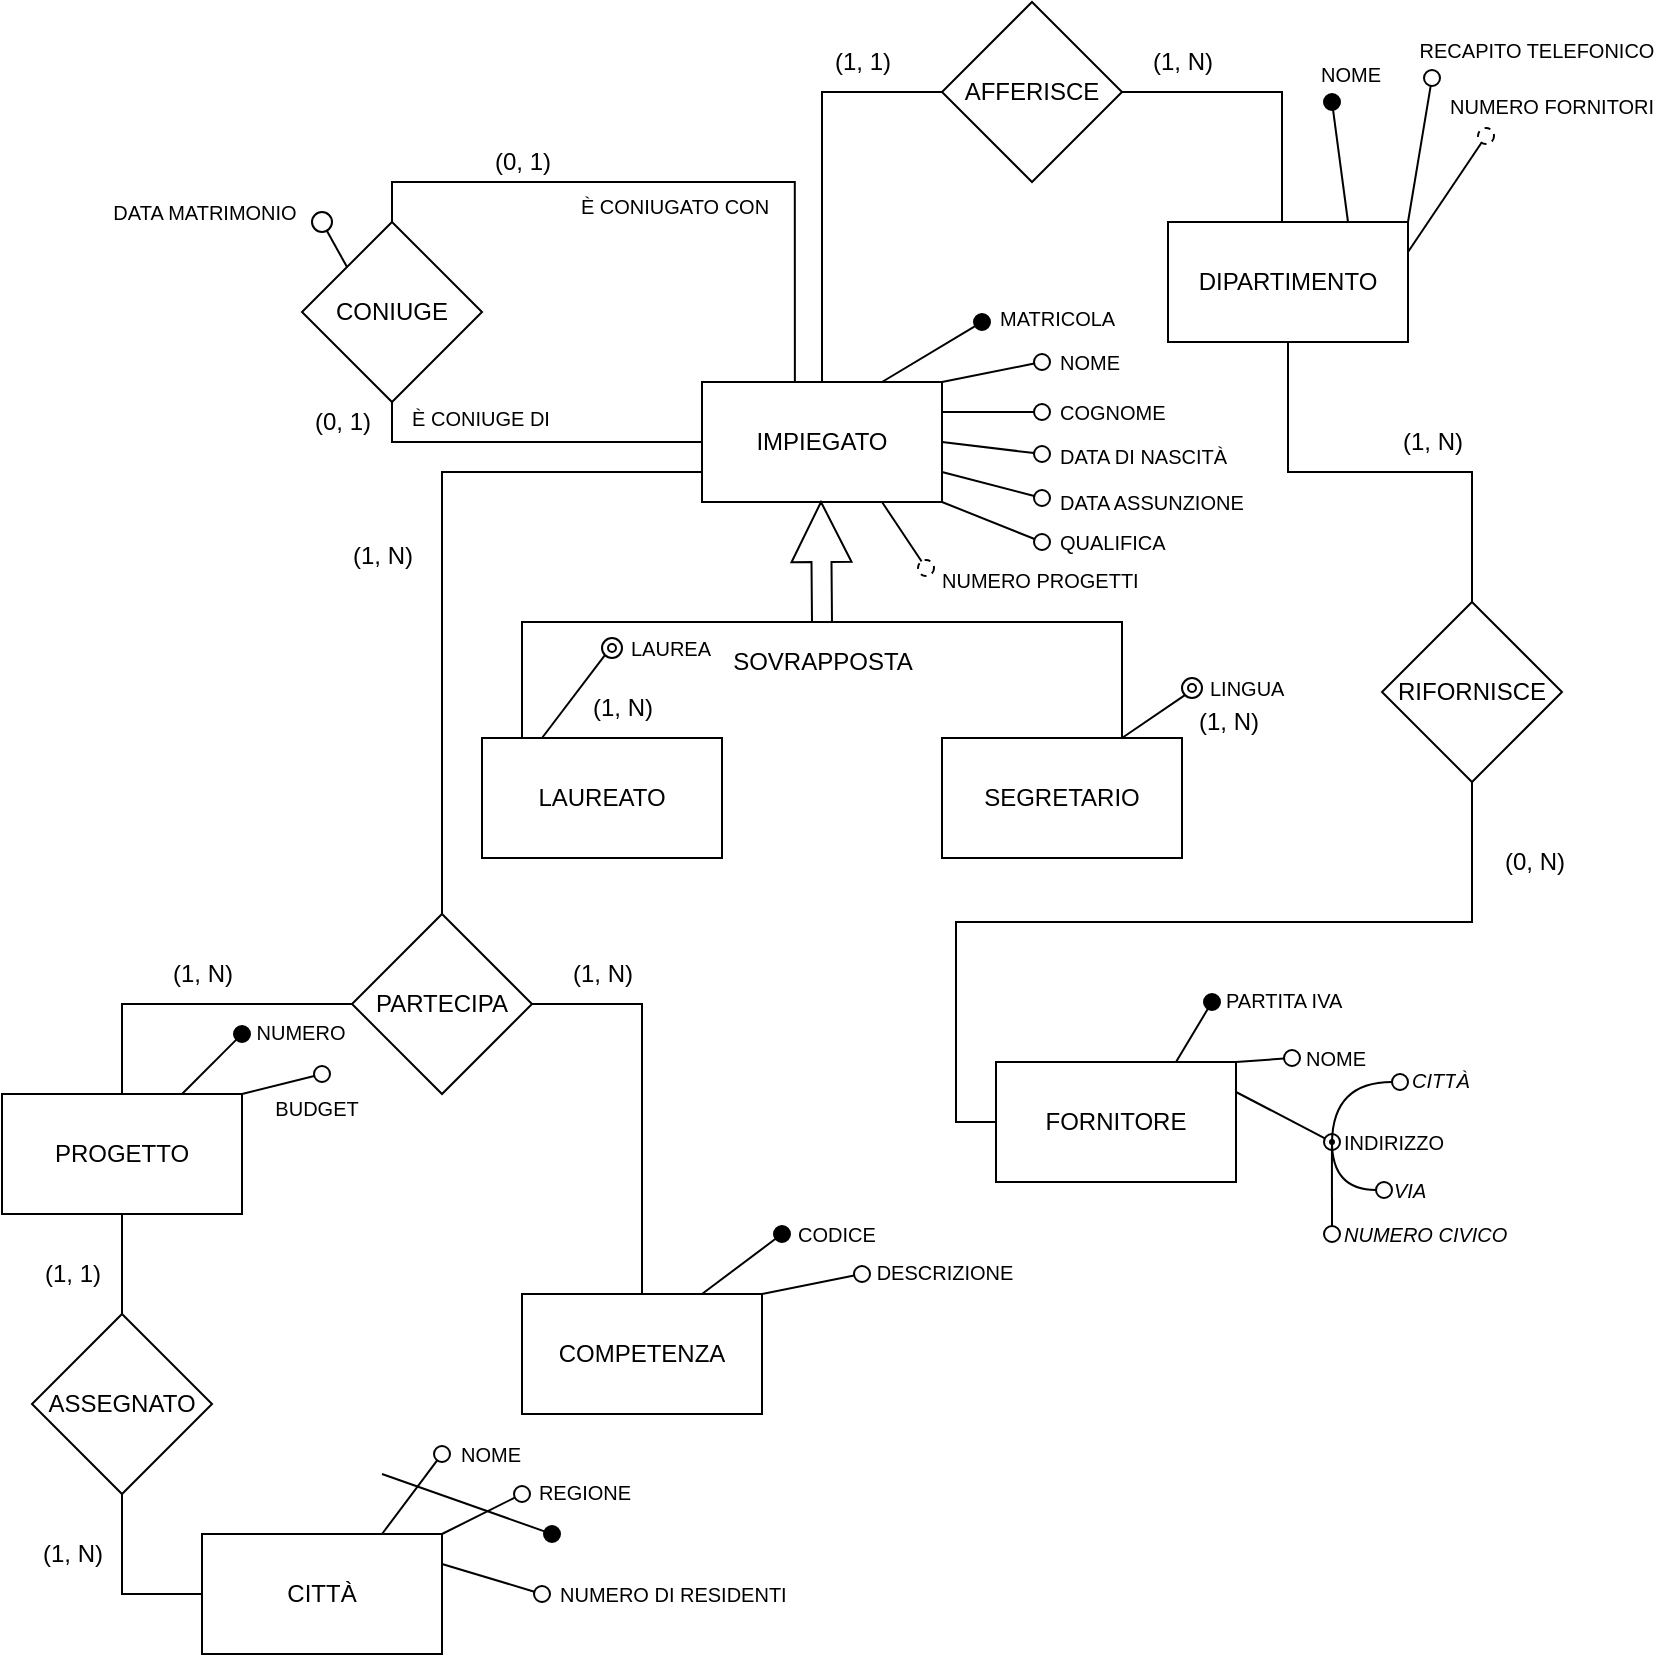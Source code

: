 <mxfile version="20.2.0" type="onedrive"><diagram id="WGYWvPMMlDAoLkmkIaxY" name="Schema Entità-Relazione"><mxGraphModel grid="1" page="1" gridSize="10" guides="1" tooltips="1" connect="1" arrows="1" fold="1" pageScale="1" pageWidth="827" pageHeight="1169" math="0" shadow="0"><root><mxCell id="0"/><mxCell id="1" parent="0"/><mxCell id="tojedFipDsOsXpRPPCb9-2" value="MATRICOLA" style="rounded=0;orthogonalLoop=1;jettySize=auto;html=1;endArrow=oval;endFill=1;labelPosition=right;verticalLabelPosition=top;align=left;verticalAlign=bottom;fontSize=10;endSize=8;spacingLeft=32;spacingTop=0;spacingBottom=8;" edge="1" parent="1"><mxGeometry relative="1" as="geometry"><mxPoint x="490" y="160" as="targetPoint"/><mxPoint x="440" y="190" as="sourcePoint"/></mxGeometry></mxCell><mxCell id="tojedFipDsOsXpRPPCb9-3" value="NOME" style="edgeStyle=none;rounded=0;orthogonalLoop=1;jettySize=auto;html=1;exitX=1;exitY=0;exitDx=0;exitDy=0;fontSize=10;endArrow=oval;endFill=0;endSize=8;spacingTop=0;spacingLeft=32;labelPosition=right;verticalLabelPosition=top;align=left;verticalAlign=bottom;spacingBottom=-4;" edge="1" parent="1" source="tojedFipDsOsXpRPPCb9-1"><mxGeometry relative="1" as="geometry"><mxPoint x="520" y="180" as="targetPoint"/></mxGeometry></mxCell><mxCell id="tojedFipDsOsXpRPPCb9-4" value="COGNOME" style="edgeStyle=none;rounded=0;orthogonalLoop=1;jettySize=auto;html=1;exitX=1;exitY=0.25;exitDx=0;exitDy=0;fontSize=10;endArrow=oval;endFill=0;endSize=8;labelPosition=right;verticalLabelPosition=middle;align=left;verticalAlign=middle;spacingLeft=32;spacingTop=0;" edge="1" parent="1" source="tojedFipDsOsXpRPPCb9-1"><mxGeometry relative="1" as="geometry"><mxPoint x="520" y="205" as="targetPoint"/></mxGeometry></mxCell><mxCell id="tojedFipDsOsXpRPPCb9-5" value="DATA DI NASCITÀ" style="edgeStyle=none;rounded=0;orthogonalLoop=1;jettySize=auto;html=1;exitX=1;exitY=0.5;exitDx=0;exitDy=0;fontSize=10;endArrow=oval;endFill=0;endSize=8;labelPosition=right;verticalLabelPosition=middle;align=left;verticalAlign=middle;spacingLeft=32;spacingTop=8;spacingBottom=0;" edge="1" parent="1" source="tojedFipDsOsXpRPPCb9-1"><mxGeometry relative="1" as="geometry"><mxPoint x="520" y="226" as="targetPoint"/></mxGeometry></mxCell><mxCell id="tojedFipDsOsXpRPPCb9-6" value="DATA ASSUNZIONE" style="edgeStyle=none;rounded=0;orthogonalLoop=1;jettySize=auto;html=1;exitX=1;exitY=0.75;exitDx=0;exitDy=0;fontSize=10;endArrow=oval;endFill=0;endSize=8;labelPosition=right;verticalLabelPosition=middle;align=left;verticalAlign=middle;spacingLeft=32;spacingTop=16;" edge="1" parent="1" source="tojedFipDsOsXpRPPCb9-1"><mxGeometry relative="1" as="geometry"><mxPoint x="520" y="248" as="targetPoint"/></mxGeometry></mxCell><mxCell id="tojedFipDsOsXpRPPCb9-7" value="QUALIFICA" style="edgeStyle=none;rounded=0;orthogonalLoop=1;jettySize=auto;html=1;exitX=1;exitY=1;exitDx=0;exitDy=0;fontSize=10;endArrow=oval;endFill=0;endSize=8;labelPosition=right;verticalLabelPosition=bottom;align=left;verticalAlign=top;spacingLeft=32;spacingBottom=0;spacingTop=-2;" edge="1" parent="1" source="tojedFipDsOsXpRPPCb9-1"><mxGeometry relative="1" as="geometry"><mxPoint x="520" y="270" as="targetPoint"/></mxGeometry></mxCell><mxCell id="01eH7xutYR54Ro_lmAtS-43" style="edgeStyle=orthogonalEdgeStyle;rounded=0;sketch=0;orthogonalLoop=1;jettySize=auto;html=1;exitX=0;exitY=0.75;exitDx=0;exitDy=0;entryX=0.5;entryY=0;entryDx=0;entryDy=0;fontSize=10;endArrow=none;endFill=0;endSize=8;" edge="1" parent="1" source="tojedFipDsOsXpRPPCb9-1" target="01eH7xutYR54Ro_lmAtS-42"><mxGeometry relative="1" as="geometry"/></mxCell><mxCell id="NCODVpSyZ_VluLeya2fv-1" value="NUMERO PROGETTI" style="rounded=0;orthogonalLoop=1;jettySize=auto;html=1;exitX=0.75;exitY=1;exitDx=0;exitDy=0;endArrow=none;endFill=0;spacingBottom=-48;spacingLeft=18;fontSize=10;align=left;" edge="1" parent="1" source="tojedFipDsOsXpRPPCb9-1"><mxGeometry relative="1" as="geometry"><mxPoint x="460" y="280" as="targetPoint"/></mxGeometry></mxCell><mxCell id="tojedFipDsOsXpRPPCb9-1" value="IMPIEGATO" style="rounded=0;whiteSpace=wrap;html=1;" vertex="1" parent="1"><mxGeometry x="350" y="190" width="120" height="60" as="geometry"/></mxCell><mxCell id="tojedFipDsOsXpRPPCb9-8" value="" style="endArrow=classic;html=1;rounded=0;fontSize=10;shape=arrow;targetPerimeterSpacing=0;endFill=1;startFill=1;sketch=0;shadow=0;" edge="1" parent="1"><mxGeometry width="50" height="50" relative="1" as="geometry"><mxPoint x="410" y="310" as="sourcePoint"/><mxPoint x="409.5" y="250" as="targetPoint"/></mxGeometry></mxCell><mxCell id="tojedFipDsOsXpRPPCb9-11" style="edgeStyle=orthogonalEdgeStyle;rounded=0;sketch=0;orthogonalLoop=1;jettySize=auto;html=1;exitX=0.5;exitY=0;exitDx=0;exitDy=0;shadow=0;fontSize=10;startFill=1;endArrow=none;endFill=0;targetPerimeterSpacing=0;" edge="1" parent="1" source="tojedFipDsOsXpRPPCb9-9"><mxGeometry relative="1" as="geometry"><mxPoint x="410" y="310" as="targetPoint"/><Array as="points"><mxPoint x="260" y="310"/></Array></mxGeometry></mxCell><mxCell id="tojedFipDsOsXpRPPCb9-9" value="LAUREATO" style="rounded=0;whiteSpace=wrap;html=1;fontSize=12;" vertex="1" parent="1"><mxGeometry x="240" y="368" width="120" height="60" as="geometry"/></mxCell><mxCell id="tojedFipDsOsXpRPPCb9-12" style="edgeStyle=orthogonalEdgeStyle;rounded=0;sketch=0;orthogonalLoop=1;jettySize=auto;html=1;exitX=0.5;exitY=0;exitDx=0;exitDy=0;shadow=0;fontSize=10;startFill=1;endArrow=none;endFill=0;targetPerimeterSpacing=0;" edge="1" parent="1" source="tojedFipDsOsXpRPPCb9-10"><mxGeometry relative="1" as="geometry"><mxPoint x="410" y="310" as="targetPoint"/><Array as="points"><mxPoint x="560" y="310"/></Array></mxGeometry></mxCell><mxCell id="tojedFipDsOsXpRPPCb9-13" value="LINGUA" style="rounded=0;sketch=0;orthogonalLoop=1;jettySize=auto;html=1;exitX=0.75;exitY=0;exitDx=0;exitDy=0;shadow=0;fontSize=10;startFill=1;endArrow=none;endFill=0;targetPerimeterSpacing=0;endSize=8;labelPosition=right;verticalLabelPosition=middle;align=left;verticalAlign=middle;spacingLeft=26;spacingBottom=29;entryX=0;entryY=1;entryDx=0;entryDy=0;" edge="1" parent="1" source="tojedFipDsOsXpRPPCb9-10" target="tojedFipDsOsXpRPPCb9-22"><mxGeometry relative="1" as="geometry"><mxPoint x="590" y="343" as="targetPoint"/></mxGeometry></mxCell><mxCell id="tojedFipDsOsXpRPPCb9-10" value="SEGRETARIO" style="rounded=0;whiteSpace=wrap;html=1;fontSize=12;" vertex="1" parent="1"><mxGeometry x="470" y="368" width="120" height="60" as="geometry"/></mxCell><mxCell id="tojedFipDsOsXpRPPCb9-22" value="" style="ellipse;whiteSpace=wrap;html=1;aspect=fixed;fontSize=10;shadow=0;sketch=0;" vertex="1" parent="1"><mxGeometry x="590" y="338" width="10" height="10" as="geometry"/></mxCell><mxCell id="tojedFipDsOsXpRPPCb9-23" value="" style="ellipse;whiteSpace=wrap;html=1;aspect=fixed;shadow=0;sketch=0;fontSize=10;gradientColor=none;" vertex="1" parent="1"><mxGeometry x="300" y="318" width="10" height="10" as="geometry"/></mxCell><mxCell id="tojedFipDsOsXpRPPCb9-26" value="LAUREA" style="edgeStyle=none;rounded=0;sketch=0;orthogonalLoop=1;jettySize=auto;html=1;exitX=0.25;exitY=0;exitDx=0;exitDy=0;shadow=0;fontSize=10;startFill=1;endArrow=none;endFill=0;endSize=8;spacingRight=0;spacingTop=0;spacingBottom=49;spacingLeft=96;entryX=0;entryY=1;entryDx=0;entryDy=0;" edge="1" parent="1" source="tojedFipDsOsXpRPPCb9-9" target="tojedFipDsOsXpRPPCb9-23"><mxGeometry relative="1" as="geometry"><mxPoint x="230" y="330" as="sourcePoint"/><mxPoint x="260" y="300" as="targetPoint"/></mxGeometry></mxCell><mxCell id="tojedFipDsOsXpRPPCb9-28" value="È CONIUGE DI" style="edgeStyle=orthogonalEdgeStyle;rounded=0;sketch=0;orthogonalLoop=1;jettySize=auto;html=1;entryX=0;entryY=0.5;entryDx=0;entryDy=0;shadow=0;fontSize=10;startFill=1;endArrow=none;endFill=0;endSize=8;targetPerimeterSpacing=0;exitX=0.5;exitY=1;exitDx=0;exitDy=0;spacingBottom=24;spacingLeft=-47;" edge="1" parent="1" source="tojedFipDsOsXpRPPCb9-27" target="tojedFipDsOsXpRPPCb9-1"><mxGeometry relative="1" as="geometry"/></mxCell><mxCell id="tojedFipDsOsXpRPPCb9-29" value="È CONIUGATO CON" style="edgeStyle=orthogonalEdgeStyle;rounded=0;sketch=0;orthogonalLoop=1;jettySize=auto;html=1;exitX=0.5;exitY=0;exitDx=0;exitDy=0;entryX=0.387;entryY=-0.007;entryDx=0;entryDy=0;shadow=0;fontSize=10;startFill=1;endArrow=none;endFill=0;endSize=8;targetPerimeterSpacing=0;spacingTop=24;entryPerimeter=0;" edge="1" parent="1" source="tojedFipDsOsXpRPPCb9-27" target="tojedFipDsOsXpRPPCb9-1"><mxGeometry relative="1" as="geometry"/></mxCell><mxCell id="tojedFipDsOsXpRPPCb9-32" value="DATA MATRIMONIO" style="edgeStyle=none;rounded=0;sketch=0;orthogonalLoop=1;jettySize=auto;html=1;exitX=0;exitY=0;exitDx=0;exitDy=0;shadow=0;fontSize=10;startFill=1;endArrow=oval;endFill=0;endSize=10;targetPerimeterSpacing=0;spacingRight=130;spacingBottom=32;" edge="1" parent="1" source="tojedFipDsOsXpRPPCb9-27"><mxGeometry relative="1" as="geometry"><mxPoint x="160" y="110" as="targetPoint"/></mxGeometry></mxCell><mxCell id="tojedFipDsOsXpRPPCb9-27" value="CONIUGE" style="rhombus;whiteSpace=wrap;html=1;shadow=0;sketch=0;fontSize=12;gradientColor=none;" vertex="1" parent="1"><mxGeometry x="150" y="110" width="90" height="90" as="geometry"/></mxCell><mxCell id="tojedFipDsOsXpRPPCb9-30" style="rounded=0;sketch=0;orthogonalLoop=1;jettySize=auto;html=1;exitX=0;exitY=0;exitDx=0;exitDy=0;shadow=0;fontSize=10;startFill=1;endArrow=none;endFill=0;endSize=8;targetPerimeterSpacing=0;" edge="1" parent="1" source="tojedFipDsOsXpRPPCb9-27" target="tojedFipDsOsXpRPPCb9-27"><mxGeometry relative="1" as="geometry"/></mxCell><mxCell id="01eH7xutYR54Ro_lmAtS-4" style="edgeStyle=orthogonalEdgeStyle;rounded=0;orthogonalLoop=1;jettySize=auto;html=1;exitX=0;exitY=0.5;exitDx=0;exitDy=0;entryX=0.5;entryY=0;entryDx=0;entryDy=0;endArrow=none;endFill=0;" edge="1" parent="1" source="01eH7xutYR54Ro_lmAtS-1" target="tojedFipDsOsXpRPPCb9-1"><mxGeometry relative="1" as="geometry"/></mxCell><mxCell id="01eH7xutYR54Ro_lmAtS-15" style="edgeStyle=orthogonalEdgeStyle;rounded=0;orthogonalLoop=1;jettySize=auto;html=1;exitX=1;exitY=0.5;exitDx=0;exitDy=0;entryX=0;entryY=0.5;entryDx=0;entryDy=0;endArrow=none;endFill=0;" edge="1" parent="1" source="01eH7xutYR54Ro_lmAtS-1" target="01eH7xutYR54Ro_lmAtS-5"><mxGeometry relative="1" as="geometry"><Array as="points"><mxPoint x="640" y="45"/><mxPoint x="640" y="140"/></Array></mxGeometry></mxCell><mxCell id="01eH7xutYR54Ro_lmAtS-1" value="AFFERISCE" style="rhombus;whiteSpace=wrap;html=1;" vertex="1" parent="1"><mxGeometry x="470" width="90" height="90" as="geometry"/></mxCell><mxCell id="01eH7xutYR54Ro_lmAtS-7" value="NOME" style="rounded=0;orthogonalLoop=1;jettySize=auto;html=1;exitX=0.75;exitY=0;exitDx=0;exitDy=0;endArrow=oval;endFill=1;spacingLeft=10;spacingBottom=88;endSize=8;fontSize=10;" edge="1" parent="1" source="01eH7xutYR54Ro_lmAtS-5"><mxGeometry relative="1" as="geometry"><mxPoint x="665" y="50" as="targetPoint"/></mxGeometry></mxCell><mxCell id="01eH7xutYR54Ro_lmAtS-8" value="RECAPITO TELEFONICO" style="edgeStyle=none;rounded=0;orthogonalLoop=1;jettySize=auto;html=1;exitX=1;exitY=0;exitDx=0;exitDy=0;endArrow=oval;endFill=0;spacingLeft=116;spacingBottom=100;endSize=8;fontSize=10;" edge="1" parent="1" source="01eH7xutYR54Ro_lmAtS-5"><mxGeometry relative="1" as="geometry"><mxPoint x="715" y="38" as="targetPoint"/></mxGeometry></mxCell><mxCell id="NCODVpSyZ_VluLeya2fv-5" value="NUMERO FORNITORI" style="edgeStyle=none;rounded=0;orthogonalLoop=1;jettySize=auto;html=1;exitX=1;exitY=0.25;exitDx=0;exitDy=0;fontSize=10;endArrow=none;endFill=0;align=left;spacingLeft=1;spacingBottom=92;" edge="1" parent="1" source="01eH7xutYR54Ro_lmAtS-5"><mxGeometry relative="1" as="geometry"><mxPoint x="740" y="70" as="targetPoint"/></mxGeometry></mxCell><mxCell id="01eH7xutYR54Ro_lmAtS-5" value="DIPARTIMENTO" style="rounded=0;whiteSpace=wrap;html=1;" vertex="1" parent="1"><mxGeometry x="583" y="110" width="120" height="60" as="geometry"/></mxCell><mxCell id="01eH7xutYR54Ro_lmAtS-13" style="edgeStyle=orthogonalEdgeStyle;rounded=0;orthogonalLoop=1;jettySize=auto;html=1;exitX=0.5;exitY=1;exitDx=0;exitDy=0;entryX=0;entryY=0.5;entryDx=0;entryDy=0;endArrow=none;endFill=0;endSize=8;" edge="1" parent="1" source="01eH7xutYR54Ro_lmAtS-10" target="01eH7xutYR54Ro_lmAtS-12"><mxGeometry relative="1" as="geometry"/></mxCell><mxCell id="01eH7xutYR54Ro_lmAtS-14" style="edgeStyle=orthogonalEdgeStyle;rounded=0;orthogonalLoop=1;jettySize=auto;html=1;exitX=0.5;exitY=0;exitDx=0;exitDy=0;entryX=0.5;entryY=1;entryDx=0;entryDy=0;endArrow=none;endFill=0;" edge="1" parent="1" source="01eH7xutYR54Ro_lmAtS-10" target="01eH7xutYR54Ro_lmAtS-5"><mxGeometry relative="1" as="geometry"/></mxCell><mxCell id="01eH7xutYR54Ro_lmAtS-10" value="RIFORNISCE" style="rhombus;whiteSpace=wrap;html=1;" vertex="1" parent="1"><mxGeometry x="690" y="300" width="90" height="90" as="geometry"/></mxCell><mxCell id="01eH7xutYR54Ro_lmAtS-16" value="NOME" style="rounded=0;orthogonalLoop=1;jettySize=auto;html=1;endArrow=oval;endFill=0;endSize=8;spacingLeft=19;spacingBottom=3;exitX=1;exitY=0;exitDx=0;exitDy=0;align=left;fontSize=10;" edge="1" parent="1" source="01eH7xutYR54Ro_lmAtS-12"><mxGeometry relative="1" as="geometry"><mxPoint x="645" y="528" as="targetPoint"/><mxPoint x="635" y="544" as="sourcePoint"/></mxGeometry></mxCell><mxCell id="01eH7xutYR54Ro_lmAtS-17" value="INDIRIZZO" style="edgeStyle=none;rounded=0;orthogonalLoop=1;jettySize=auto;html=1;endArrow=oval;endFill=0;endSize=8;spacingLeft=28;spacingBottom=0;exitX=1;exitY=0.25;exitDx=0;exitDy=0;align=left;spacingTop=25;fontSize=10;" edge="1" parent="1" source="01eH7xutYR54Ro_lmAtS-12"><mxGeometry relative="1" as="geometry"><mxPoint x="665" y="570" as="targetPoint"/><mxPoint x="625" y="559" as="sourcePoint"/></mxGeometry></mxCell><mxCell id="01eH7xutYR54Ro_lmAtS-41" value="PARTITA IVA" style="rounded=0;sketch=0;orthogonalLoop=1;jettySize=auto;html=1;fontSize=10;endArrow=oval;endFill=1;endSize=8;spacingLeft=14;spacingBottom=32;exitX=0.75;exitY=0;exitDx=0;exitDy=0;align=left;" edge="1" parent="1" source="01eH7xutYR54Ro_lmAtS-12"><mxGeometry relative="1" as="geometry"><mxPoint x="605" y="500" as="targetPoint"/><mxPoint x="605" y="520" as="sourcePoint"/></mxGeometry></mxCell><mxCell id="01eH7xutYR54Ro_lmAtS-12" value="FORNITORE" style="rounded=0;whiteSpace=wrap;html=1;" vertex="1" parent="1"><mxGeometry x="497" y="530" width="120" height="60" as="geometry"/></mxCell><mxCell id="NCODVpSyZ_VluLeya2fv-29" style="edgeStyle=orthogonalEdgeStyle;rounded=0;orthogonalLoop=1;jettySize=auto;html=1;exitX=0;exitY=0.5;exitDx=0;exitDy=0;fontSize=11;endArrow=none;endFill=0;align=left;curved=1;" edge="1" parent="1" source="01eH7xutYR54Ro_lmAtS-18"><mxGeometry relative="1" as="geometry"><mxPoint x="665" y="570" as="targetPoint"/></mxGeometry></mxCell><mxCell id="01eH7xutYR54Ro_lmAtS-18" value="CITT&lt;span style=&quot;font-size: 10px; background-color: rgb(255, 255, 255);&quot;&gt;À&lt;/span&gt;" style="ellipse;whiteSpace=wrap;html=1;aspect=fixed;spacingTop=0;spacingLeft=8;spacingBottom=2;fontSize=10;align=left;fontStyle=2" vertex="1" parent="1"><mxGeometry x="695" y="536" width="8" height="8" as="geometry"/></mxCell><mxCell id="NCODVpSyZ_VluLeya2fv-30" style="edgeStyle=orthogonalEdgeStyle;rounded=0;orthogonalLoop=1;jettySize=auto;html=1;exitX=0;exitY=0.5;exitDx=0;exitDy=0;fontSize=11;endArrow=none;endFill=0;align=left;curved=1;" edge="1" parent="1" source="01eH7xutYR54Ro_lmAtS-19"><mxGeometry relative="1" as="geometry"><mxPoint x="665" y="570" as="targetPoint"/></mxGeometry></mxCell><mxCell id="01eH7xutYR54Ro_lmAtS-19" value="VIA" style="ellipse;whiteSpace=wrap;html=1;aspect=fixed;align=left;spacingLeft=7;spacingBottom=0;fontSize=10;fontStyle=2" vertex="1" parent="1"><mxGeometry x="687" y="590" width="8" height="8" as="geometry"/></mxCell><mxCell id="NCODVpSyZ_VluLeya2fv-34" style="edgeStyle=orthogonalEdgeStyle;curved=1;rounded=0;orthogonalLoop=1;jettySize=auto;html=1;exitX=0.5;exitY=0;exitDx=0;exitDy=0;fontSize=11;endArrow=none;endFill=0;align=left;" edge="1" parent="1" source="01eH7xutYR54Ro_lmAtS-33"><mxGeometry relative="1" as="geometry"><mxPoint x="664.961" y="570" as="targetPoint"/></mxGeometry></mxCell><mxCell id="01eH7xutYR54Ro_lmAtS-33" value="NUMERO CIVICO" style="ellipse;html=1;aspect=fixed;sketch=0;align=left;spacingLeft=8;verticalAlign=middle;fontSize=10;textDirection=ltr;fontStyle=2" vertex="1" parent="1"><mxGeometry x="661" y="612" width="8" height="8" as="geometry"/></mxCell><mxCell id="01eH7xutYR54Ro_lmAtS-35" value="" style="ellipse;whiteSpace=wrap;html=1;aspect=fixed;sketch=0;fillColor=#000000;" vertex="1" parent="1"><mxGeometry x="664" y="569" width="2" height="2" as="geometry"/></mxCell><mxCell id="01eH7xutYR54Ro_lmAtS-39" value="" style="ellipse;whiteSpace=wrap;html=1;aspect=fixed;shadow=0;sketch=0;fontSize=10;fillColor=none;align=left;verticalAlign=middle;" vertex="1" parent="1"><mxGeometry x="593" y="341" width="4" height="4" as="geometry"/></mxCell><mxCell id="01eH7xutYR54Ro_lmAtS-40" value="" style="ellipse;whiteSpace=wrap;html=1;aspect=fixed;shadow=0;sketch=0;fontSize=10;fillColor=none;align=left;verticalAlign=middle;" vertex="1" parent="1"><mxGeometry x="303" y="321" width="4" height="4" as="geometry"/></mxCell><mxCell id="01eH7xutYR54Ro_lmAtS-49" style="edgeStyle=orthogonalEdgeStyle;rounded=0;sketch=0;orthogonalLoop=1;jettySize=auto;html=1;exitX=0;exitY=0.5;exitDx=0;exitDy=0;entryX=0.5;entryY=0;entryDx=0;entryDy=0;fontSize=10;endArrow=none;endFill=0;endSize=8;" edge="1" parent="1" source="01eH7xutYR54Ro_lmAtS-42" target="01eH7xutYR54Ro_lmAtS-48"><mxGeometry relative="1" as="geometry"/></mxCell><mxCell id="01eH7xutYR54Ro_lmAtS-42" value="PARTECIPA" style="rhombus;whiteSpace=wrap;html=1;shadow=0;sketch=0;fontSize=12;fillColor=none;align=center;verticalAlign=middle;" vertex="1" parent="1"><mxGeometry x="175" y="456" width="90" height="90" as="geometry"/></mxCell><mxCell id="01eH7xutYR54Ro_lmAtS-45" style="edgeStyle=orthogonalEdgeStyle;rounded=0;sketch=0;orthogonalLoop=1;jettySize=auto;html=1;exitX=0.5;exitY=0;exitDx=0;exitDy=0;entryX=1;entryY=0.5;entryDx=0;entryDy=0;fontSize=10;endArrow=none;endFill=0;endSize=8;" edge="1" parent="1" source="01eH7xutYR54Ro_lmAtS-44" target="01eH7xutYR54Ro_lmAtS-42"><mxGeometry relative="1" as="geometry"/></mxCell><mxCell id="01eH7xutYR54Ro_lmAtS-46" value="CODICE" style="rounded=0;sketch=0;orthogonalLoop=1;jettySize=auto;html=1;exitX=0.75;exitY=0;exitDx=0;exitDy=0;fontSize=10;endArrow=oval;endFill=1;endSize=8;spacingLeft=93;spacingBottom=30;" edge="1" parent="1" source="01eH7xutYR54Ro_lmAtS-44"><mxGeometry relative="1" as="geometry"><mxPoint x="390" y="616" as="targetPoint"/></mxGeometry></mxCell><mxCell id="01eH7xutYR54Ro_lmAtS-47" value="DESCRIZIONE" style="edgeStyle=none;rounded=0;sketch=0;orthogonalLoop=1;jettySize=auto;html=1;exitX=1;exitY=0;exitDx=0;exitDy=0;fontSize=10;endArrow=oval;endFill=0;endSize=8;spacingLeft=132;spacingTop=-11;" edge="1" parent="1" source="01eH7xutYR54Ro_lmAtS-44"><mxGeometry relative="1" as="geometry"><mxPoint x="430" y="636" as="targetPoint"/></mxGeometry></mxCell><mxCell id="01eH7xutYR54Ro_lmAtS-44" value="COMPETENZA" style="rounded=0;whiteSpace=wrap;html=1;shadow=0;sketch=0;fontSize=12;fillColor=none;align=center;verticalAlign=middle;" vertex="1" parent="1"><mxGeometry x="260" y="646" width="120" height="60" as="geometry"/></mxCell><mxCell id="01eH7xutYR54Ro_lmAtS-55" value="NUMERO" style="rounded=0;sketch=0;orthogonalLoop=1;jettySize=auto;html=1;exitX=0.75;exitY=0;exitDx=0;exitDy=0;fontSize=10;endArrow=oval;endFill=1;endSize=8;spacingLeft=89;spacingBottom=32;" edge="1" parent="1" source="01eH7xutYR54Ro_lmAtS-48"><mxGeometry relative="1" as="geometry"><mxPoint x="120" y="516" as="targetPoint"/></mxGeometry></mxCell><mxCell id="01eH7xutYR54Ro_lmAtS-56" value="BUDGET" style="edgeStyle=none;rounded=0;sketch=0;orthogonalLoop=1;jettySize=auto;html=1;exitX=1;exitY=0;exitDx=0;exitDy=0;fontSize=10;endArrow=oval;endFill=0;endSize=8;spacingLeft=34;spacingTop=24;" edge="1" parent="1" source="01eH7xutYR54Ro_lmAtS-48"><mxGeometry relative="1" as="geometry"><mxPoint x="160" y="536" as="targetPoint"/></mxGeometry></mxCell><mxCell id="01eH7xutYR54Ro_lmAtS-48" value="PROGETTO" style="rounded=0;whiteSpace=wrap;html=1;shadow=0;sketch=0;fontSize=12;fillColor=none;align=center;verticalAlign=middle;" vertex="1" parent="1"><mxGeometry y="546" width="120" height="60" as="geometry"/></mxCell><mxCell id="01eH7xutYR54Ro_lmAtS-51" style="edgeStyle=orthogonalEdgeStyle;rounded=0;sketch=0;orthogonalLoop=1;jettySize=auto;html=1;exitX=0.5;exitY=0;exitDx=0;exitDy=0;entryX=0.5;entryY=1;entryDx=0;entryDy=0;fontSize=10;endArrow=none;endFill=0;endSize=8;" edge="1" parent="1" source="01eH7xutYR54Ro_lmAtS-50" target="01eH7xutYR54Ro_lmAtS-48"><mxGeometry relative="1" as="geometry"/></mxCell><mxCell id="01eH7xutYR54Ro_lmAtS-53" style="edgeStyle=orthogonalEdgeStyle;rounded=0;sketch=0;orthogonalLoop=1;jettySize=auto;html=1;exitX=0.5;exitY=1;exitDx=0;exitDy=0;entryX=0;entryY=0.5;entryDx=0;entryDy=0;fontSize=10;endArrow=none;endFill=0;endSize=8;" edge="1" parent="1" source="01eH7xutYR54Ro_lmAtS-50" target="01eH7xutYR54Ro_lmAtS-52"><mxGeometry relative="1" as="geometry"/></mxCell><mxCell id="01eH7xutYR54Ro_lmAtS-50" value="ASSEGNATO" style="rhombus;whiteSpace=wrap;html=1;shadow=0;sketch=0;fontSize=12;fillColor=none;align=center;verticalAlign=middle;" vertex="1" parent="1"><mxGeometry x="15" y="656" width="90" height="90" as="geometry"/></mxCell><mxCell id="01eH7xutYR54Ro_lmAtS-57" value="NOME" style="edgeStyle=none;rounded=0;sketch=0;orthogonalLoop=1;jettySize=auto;html=1;exitX=0.75;exitY=0;exitDx=0;exitDy=0;fontSize=10;endArrow=oval;endFill=0;endSize=8;spacingBottom=40;spacingLeft=77;" edge="1" parent="1" source="01eH7xutYR54Ro_lmAtS-52"><mxGeometry relative="1" as="geometry"><mxPoint x="220" y="726" as="targetPoint"/></mxGeometry></mxCell><mxCell id="01eH7xutYR54Ro_lmAtS-58" value="REGIONE" style="edgeStyle=none;rounded=0;sketch=0;orthogonalLoop=1;jettySize=auto;html=1;exitX=1;exitY=0;exitDx=0;exitDy=0;fontSize=10;endArrow=oval;endFill=0;endSize=8;spacingLeft=102;spacingBottom=22;" edge="1" parent="1" source="01eH7xutYR54Ro_lmAtS-52"><mxGeometry relative="1" as="geometry"><mxPoint x="260" y="746" as="targetPoint"/></mxGeometry></mxCell><mxCell id="01eH7xutYR54Ro_lmAtS-59" value="NUMERO DI RESIDENTI" style="edgeStyle=none;rounded=0;sketch=0;orthogonalLoop=1;jettySize=auto;html=1;exitX=1;exitY=0.25;exitDx=0;exitDy=0;fontSize=10;endArrow=oval;endFill=0;endSize=8;align=left;spacingLeft=32;spacingBottom=-16;" edge="1" parent="1" source="01eH7xutYR54Ro_lmAtS-52"><mxGeometry relative="1" as="geometry"><mxPoint x="270" y="796" as="targetPoint"/></mxGeometry></mxCell><mxCell id="01eH7xutYR54Ro_lmAtS-63" style="edgeStyle=none;rounded=0;sketch=0;orthogonalLoop=1;jettySize=auto;html=1;fontSize=10;endArrow=oval;endFill=1;endSize=8;" edge="1" parent="1"><mxGeometry relative="1" as="geometry"><mxPoint x="275" y="766" as="targetPoint"/><mxPoint x="190" y="736" as="sourcePoint"/></mxGeometry></mxCell><mxCell id="01eH7xutYR54Ro_lmAtS-52" value="CITT&lt;span style=&quot;text-align: left; background-color: rgb(255, 255, 255); font-size: 12px;&quot;&gt;À&lt;/span&gt;" style="rounded=0;whiteSpace=wrap;html=1;shadow=0;sketch=0;fontSize=12;fillColor=none;align=center;verticalAlign=middle;" vertex="1" parent="1"><mxGeometry x="100" y="766" width="120" height="60" as="geometry"/></mxCell><mxCell id="01eH7xutYR54Ro_lmAtS-64" value="SOVRAPPOSTA" style="text;html=1;align=center;verticalAlign=middle;resizable=0;points=[];autosize=1;strokeColor=none;fillColor=none;fontSize=12;" vertex="1" parent="1"><mxGeometry x="360" y="320" width="100" height="20" as="geometry"/></mxCell><mxCell id="NCODVpSyZ_VluLeya2fv-2" value="" style="ellipse;whiteSpace=wrap;html=1;aspect=fixed;dashed=1;" vertex="1" parent="1"><mxGeometry x="458" y="279" width="8" height="8" as="geometry"/></mxCell><mxCell id="NCODVpSyZ_VluLeya2fv-3" value="" style="ellipse;whiteSpace=wrap;html=1;aspect=fixed;dashed=1;" vertex="1" parent="1"><mxGeometry x="738" y="63" width="8" height="8" as="geometry"/></mxCell><mxCell id="NCODVpSyZ_VluLeya2fv-6" value="(0, 1)" style="text;html=1;align=center;verticalAlign=middle;resizable=0;points=[];autosize=1;strokeColor=none;fillColor=none;fontSize=12;" vertex="1" parent="1"><mxGeometry x="240" y="70" width="40" height="20" as="geometry"/></mxCell><mxCell id="NCODVpSyZ_VluLeya2fv-7" value="(0, 1)" style="text;html=1;align=center;verticalAlign=middle;resizable=0;points=[];autosize=1;strokeColor=none;fillColor=none;fontSize=12;" vertex="1" parent="1"><mxGeometry x="150" y="200" width="40" height="20" as="geometry"/></mxCell><mxCell id="NCODVpSyZ_VluLeya2fv-9" value="(1, N)" style="text;html=1;align=center;verticalAlign=middle;resizable=0;points=[];autosize=1;strokeColor=none;fillColor=none;fontSize=12;" vertex="1" parent="1"><mxGeometry x="15" y="766" width="40" height="20" as="geometry"/></mxCell><mxCell id="NCODVpSyZ_VluLeya2fv-10" value="(0, N)" style="text;html=1;align=center;verticalAlign=middle;resizable=0;points=[];autosize=1;strokeColor=none;fillColor=none;fontSize=12;" vertex="1" parent="1"><mxGeometry x="746" y="420" width="40" height="20" as="geometry"/></mxCell><mxCell id="NCODVpSyZ_VluLeya2fv-11" value="(1, N)" style="text;html=1;align=center;verticalAlign=middle;resizable=0;points=[];autosize=1;strokeColor=none;fillColor=none;fontSize=12;" vertex="1" parent="1"><mxGeometry x="695" y="210" width="40" height="20" as="geometry"/></mxCell><mxCell id="NCODVpSyZ_VluLeya2fv-12" value="(1, N)" style="text;html=1;align=center;verticalAlign=middle;resizable=0;points=[];autosize=1;strokeColor=none;fillColor=none;fontSize=12;" vertex="1" parent="1"><mxGeometry x="570" y="20" width="40" height="20" as="geometry"/></mxCell><mxCell id="NCODVpSyZ_VluLeya2fv-13" value="(1, 1)" style="text;html=1;align=center;verticalAlign=middle;resizable=0;points=[];autosize=1;strokeColor=none;fillColor=none;fontSize=12;" vertex="1" parent="1"><mxGeometry x="410" y="20" width="40" height="20" as="geometry"/></mxCell><mxCell id="NCODVpSyZ_VluLeya2fv-14" value="(1, N)" style="text;html=1;align=center;verticalAlign=middle;resizable=0;points=[];autosize=1;strokeColor=none;fillColor=none;fontSize=12;" vertex="1" parent="1"><mxGeometry x="170" y="267" width="40" height="20" as="geometry"/></mxCell><mxCell id="NCODVpSyZ_VluLeya2fv-15" value="(1, N)" style="text;html=1;align=center;verticalAlign=middle;resizable=0;points=[];autosize=1;strokeColor=none;fillColor=none;fontSize=12;" vertex="1" parent="1"><mxGeometry x="80" y="476" width="40" height="20" as="geometry"/></mxCell><mxCell id="NCODVpSyZ_VluLeya2fv-16" value="(1, 1)" style="text;html=1;align=center;verticalAlign=middle;resizable=0;points=[];autosize=1;strokeColor=none;fillColor=none;fontSize=12;" vertex="1" parent="1"><mxGeometry x="15" y="626" width="40" height="20" as="geometry"/></mxCell><mxCell id="NCODVpSyZ_VluLeya2fv-17" value="(1, N)" style="text;html=1;align=center;verticalAlign=middle;resizable=0;points=[];autosize=1;strokeColor=none;fillColor=none;fontSize=12;" vertex="1" parent="1"><mxGeometry x="280" y="476" width="40" height="20" as="geometry"/></mxCell><mxCell id="NCODVpSyZ_VluLeya2fv-25" style="edgeStyle=none;rounded=0;orthogonalLoop=1;jettySize=auto;html=1;exitX=0.5;exitY=0;exitDx=0;exitDy=0;entryX=1;entryY=0;entryDx=0;entryDy=0;fontSize=11;endArrow=none;endFill=0;align=left;" edge="1" parent="1" source="01eH7xutYR54Ro_lmAtS-35" target="01eH7xutYR54Ro_lmAtS-35"><mxGeometry relative="1" as="geometry"/></mxCell><mxCell id="iznE7W_KUueKEtvCwVt6-1" value="&lt;div&gt;(1, N)&lt;/div&gt;" style="text;html=1;align=center;verticalAlign=middle;resizable=0;points=[];autosize=1;strokeColor=none;fillColor=none;" vertex="1" parent="1"><mxGeometry x="280" y="338" width="60" height="30" as="geometry"/></mxCell><mxCell id="iznE7W_KUueKEtvCwVt6-2" value="&lt;div&gt;(1, N)&lt;/div&gt;" style="text;html=1;align=center;verticalAlign=middle;resizable=0;points=[];autosize=1;strokeColor=none;fillColor=none;" vertex="1" parent="1"><mxGeometry x="583" y="345" width="60" height="30" as="geometry"/></mxCell></root></mxGraphModel></diagram></mxfile>